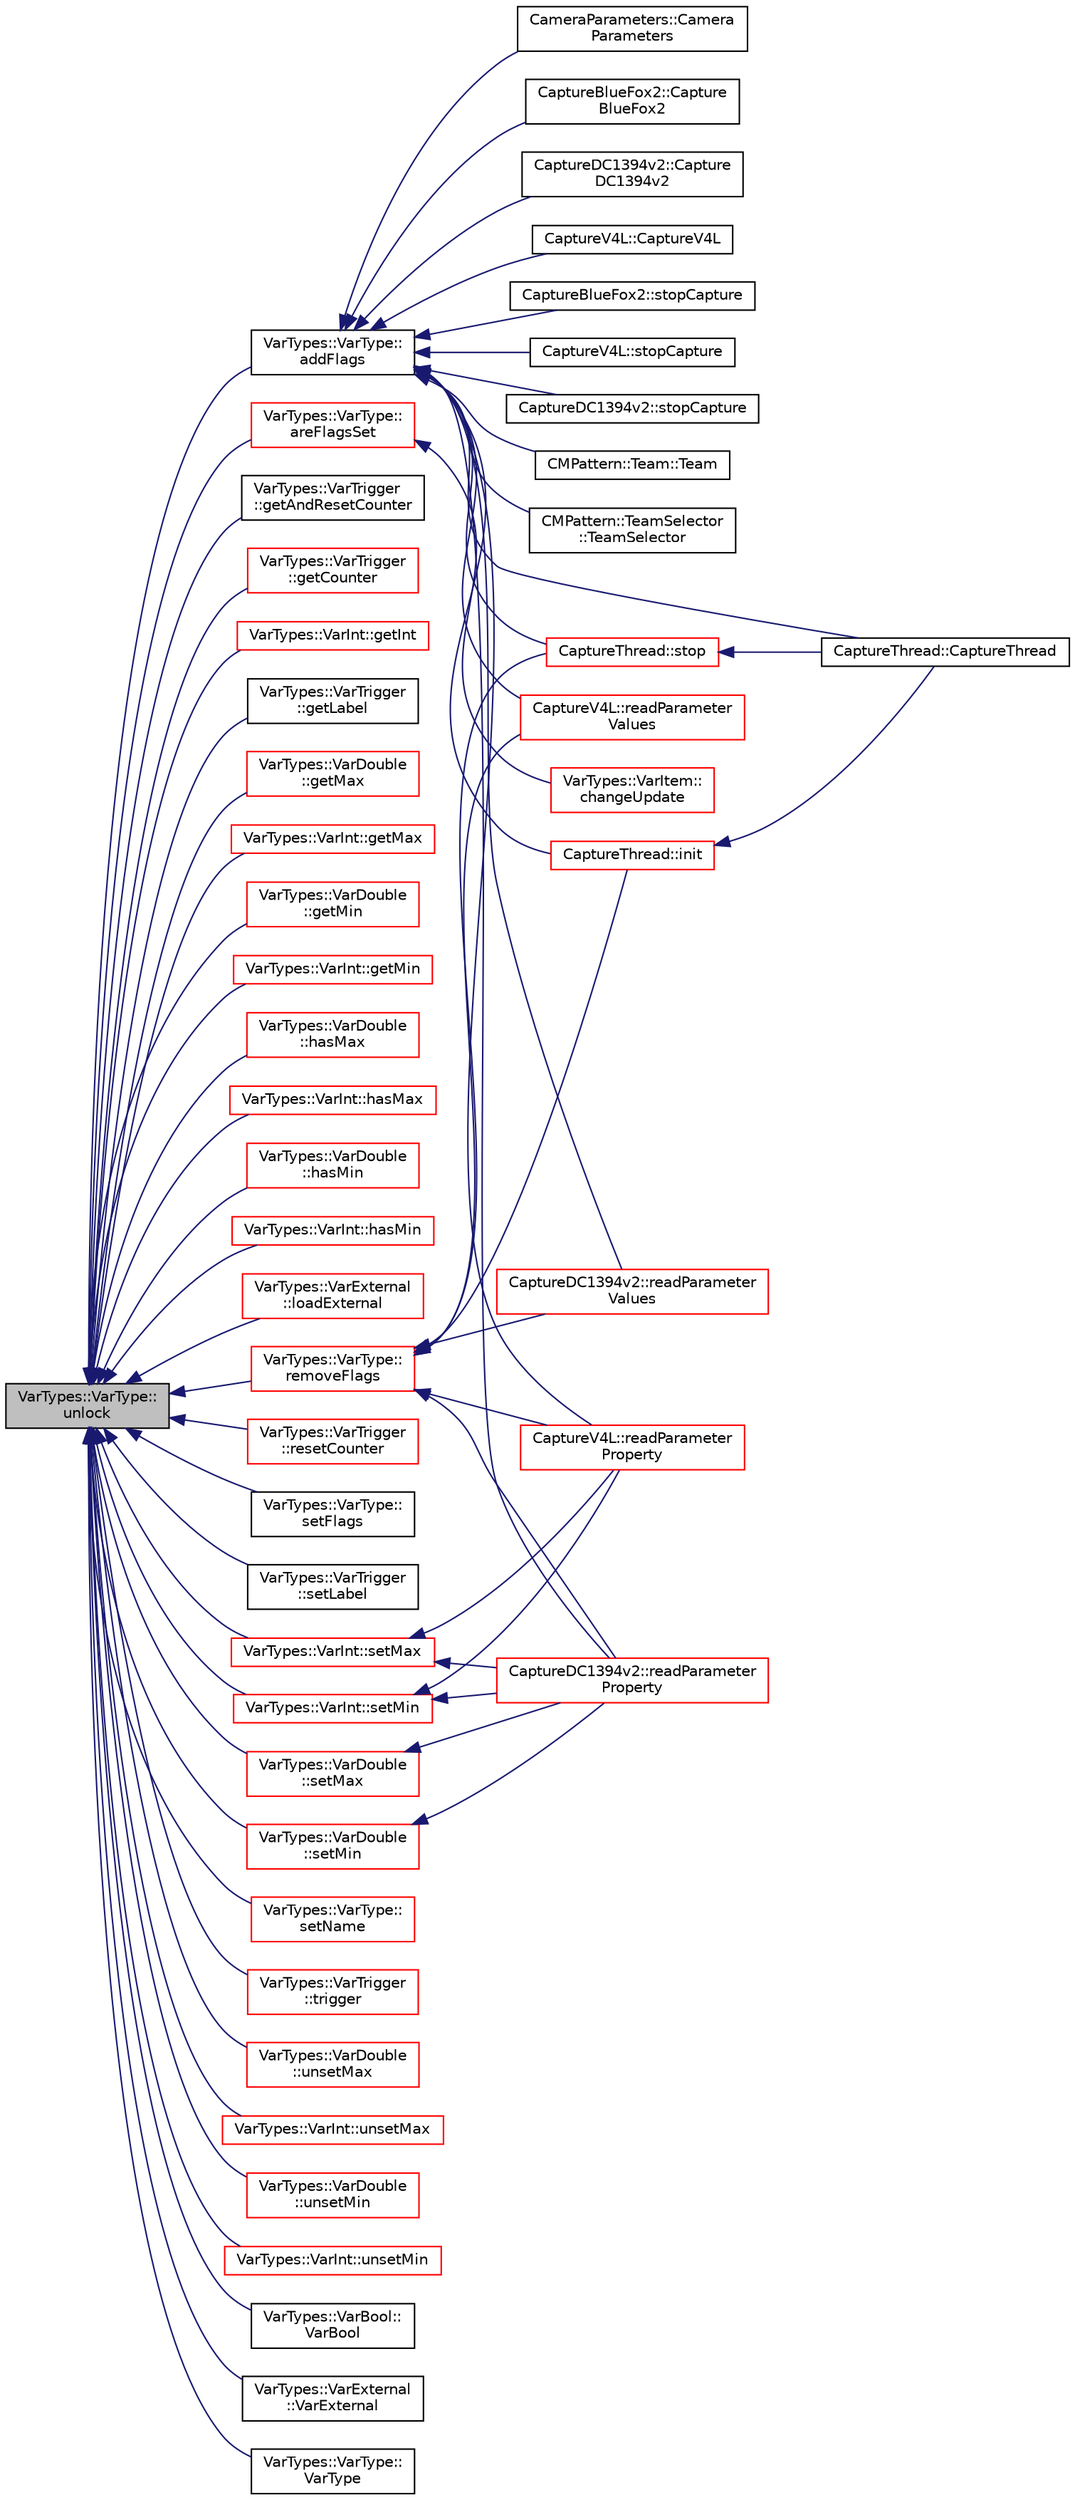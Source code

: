 digraph "VarTypes::VarType::unlock"
{
 // INTERACTIVE_SVG=YES
  edge [fontname="Helvetica",fontsize="10",labelfontname="Helvetica",labelfontsize="10"];
  node [fontname="Helvetica",fontsize="10",shape=record];
  rankdir="LR";
  Node1 [label="VarTypes::VarType::\lunlock",height=0.2,width=0.4,color="black", fillcolor="grey75", style="filled", fontcolor="black"];
  Node1 -> Node2 [dir="back",color="midnightblue",fontsize="10",style="solid",fontname="Helvetica"];
  Node2 [label="VarTypes::VarType::\laddFlags",height=0.2,width=0.4,color="black", fillcolor="white", style="filled",URL="$d4/d59/class_var_types_1_1_var_type.html#a3b8db091d10aba24d8e4b2165edd5b0a"];
  Node2 -> Node3 [dir="back",color="midnightblue",fontsize="10",style="solid",fontname="Helvetica"];
  Node3 [label="CameraParameters::Camera\lParameters",height=0.2,width=0.4,color="black", fillcolor="white", style="filled",URL="$d7/df2/class_camera_parameters.html#a388f22763233b5cc81995277501b6278"];
  Node2 -> Node4 [dir="back",color="midnightblue",fontsize="10",style="solid",fontname="Helvetica"];
  Node4 [label="CaptureBlueFox2::Capture\lBlueFox2",height=0.2,width=0.4,color="black", fillcolor="white", style="filled",URL="$d6/d65/class_capture_blue_fox2.html#af16c29461a9cae00ebf093e2bb9b0c36"];
  Node2 -> Node5 [dir="back",color="midnightblue",fontsize="10",style="solid",fontname="Helvetica"];
  Node5 [label="CaptureDC1394v2::Capture\lDC1394v2",height=0.2,width=0.4,color="black", fillcolor="white", style="filled",URL="$d9/db2/class_capture_d_c1394v2.html#afc4a4932dd688dcbf070324ed3df3f93"];
  Node2 -> Node6 [dir="back",color="midnightblue",fontsize="10",style="solid",fontname="Helvetica"];
  Node6 [label="CaptureThread::CaptureThread",height=0.2,width=0.4,color="black", fillcolor="white", style="filled",URL="$d6/de9/class_capture_thread.html#aad604ec4cc78ec3acfe803f268a5aa93"];
  Node2 -> Node7 [dir="back",color="midnightblue",fontsize="10",style="solid",fontname="Helvetica"];
  Node7 [label="CaptureV4L::CaptureV4L",height=0.2,width=0.4,color="black", fillcolor="white", style="filled",URL="$d8/d36/class_capture_v4_l.html#a60e140b264be90f6029fc874c57cb6b1"];
  Node2 -> Node8 [dir="back",color="midnightblue",fontsize="10",style="solid",fontname="Helvetica"];
  Node8 [label="CaptureThread::init",height=0.2,width=0.4,color="red", fillcolor="white", style="filled",URL="$d6/de9/class_capture_thread.html#aa87bb04eb141b2e38fb21970f9ead539"];
  Node8 -> Node6 [dir="back",color="midnightblue",fontsize="10",style="solid",fontname="Helvetica"];
  Node2 -> Node9 [dir="back",color="midnightblue",fontsize="10",style="solid",fontname="Helvetica"];
  Node9 [label="CaptureV4L::readParameter\lProperty",height=0.2,width=0.4,color="red", fillcolor="white", style="filled",URL="$d8/d36/class_capture_v4_l.html#a6e5bbb2219f75bb0e1efa54611a82a3d"];
  Node2 -> Node10 [dir="back",color="midnightblue",fontsize="10",style="solid",fontname="Helvetica"];
  Node10 [label="CaptureDC1394v2::readParameter\lProperty",height=0.2,width=0.4,color="red", fillcolor="white", style="filled",URL="$d9/db2/class_capture_d_c1394v2.html#afb7ded75362a0269c5d7f837671d84a3"];
  Node2 -> Node11 [dir="back",color="midnightblue",fontsize="10",style="solid",fontname="Helvetica"];
  Node11 [label="CaptureV4L::readParameter\lValues",height=0.2,width=0.4,color="red", fillcolor="white", style="filled",URL="$d8/d36/class_capture_v4_l.html#a446168ca5f7a66eb96d7da1b095e9875"];
  Node2 -> Node12 [dir="back",color="midnightblue",fontsize="10",style="solid",fontname="Helvetica"];
  Node12 [label="CaptureDC1394v2::readParameter\lValues",height=0.2,width=0.4,color="red", fillcolor="white", style="filled",URL="$d9/db2/class_capture_d_c1394v2.html#ad393401efc2065c27cd094d1e44e38e6"];
  Node2 -> Node13 [dir="back",color="midnightblue",fontsize="10",style="solid",fontname="Helvetica"];
  Node13 [label="CaptureThread::stop",height=0.2,width=0.4,color="red", fillcolor="white", style="filled",URL="$d6/de9/class_capture_thread.html#a8d052a26cff8e6aea0c37573c0d0cd5d"];
  Node13 -> Node6 [dir="back",color="midnightblue",fontsize="10",style="solid",fontname="Helvetica"];
  Node2 -> Node14 [dir="back",color="midnightblue",fontsize="10",style="solid",fontname="Helvetica"];
  Node14 [label="CaptureBlueFox2::stopCapture",height=0.2,width=0.4,color="black", fillcolor="white", style="filled",URL="$d6/d65/class_capture_blue_fox2.html#ae175b101564a7b4a26e504c2e4fd447d",tooltip="Stop Capture. "];
  Node2 -> Node15 [dir="back",color="midnightblue",fontsize="10",style="solid",fontname="Helvetica"];
  Node15 [label="CaptureV4L::stopCapture",height=0.2,width=0.4,color="black", fillcolor="white", style="filled",URL="$d8/d36/class_capture_v4_l.html#a313d666c787b2b307416d9221cfda1c4",tooltip="Stop Capture. "];
  Node2 -> Node16 [dir="back",color="midnightblue",fontsize="10",style="solid",fontname="Helvetica"];
  Node16 [label="CaptureDC1394v2::stopCapture",height=0.2,width=0.4,color="black", fillcolor="white", style="filled",URL="$d9/db2/class_capture_d_c1394v2.html#a134af9830a3320a239b0c8f14b2adc07",tooltip="Stop Capture. "];
  Node2 -> Node17 [dir="back",color="midnightblue",fontsize="10",style="solid",fontname="Helvetica"];
  Node17 [label="CMPattern::Team::Team",height=0.2,width=0.4,color="black", fillcolor="white", style="filled",URL="$dd/d8f/class_c_m_pattern_1_1_team.html#a1088734005ae643a8b048cf438b6377f"];
  Node2 -> Node18 [dir="back",color="midnightblue",fontsize="10",style="solid",fontname="Helvetica"];
  Node18 [label="CMPattern::TeamSelector\l::TeamSelector",height=0.2,width=0.4,color="black", fillcolor="white", style="filled",URL="$da/d75/class_c_m_pattern_1_1_team_selector.html#a960cf440918d7bc5f60268ca8fc2c316"];
  Node1 -> Node19 [dir="back",color="midnightblue",fontsize="10",style="solid",fontname="Helvetica"];
  Node19 [label="VarTypes::VarType::\lareFlagsSet",height=0.2,width=0.4,color="red", fillcolor="white", style="filled",URL="$d4/d59/class_var_types_1_1_var_type.html#a3dfdff2c70a8fbe73db4fbdd756059b3"];
  Node19 -> Node20 [dir="back",color="midnightblue",fontsize="10",style="solid",fontname="Helvetica"];
  Node20 [label="VarTypes::VarItem::\lchangeUpdate",height=0.2,width=0.4,color="red", fillcolor="white", style="filled",URL="$d3/d53/class_var_types_1_1_var_item.html#a8163a34045b5f0918823018880cdc7bc"];
  Node1 -> Node21 [dir="back",color="midnightblue",fontsize="10",style="solid",fontname="Helvetica"];
  Node21 [label="VarTypes::VarTrigger\l::getAndResetCounter",height=0.2,width=0.4,color="black", fillcolor="white", style="filled",URL="$d8/d89/class_var_types_1_1_var_trigger.html#af222ed21eea71d13738745830ed2d764",tooltip="get and reset the internal counter "];
  Node1 -> Node22 [dir="back",color="midnightblue",fontsize="10",style="solid",fontname="Helvetica"];
  Node22 [label="VarTypes::VarTrigger\l::getCounter",height=0.2,width=0.4,color="red", fillcolor="white", style="filled",URL="$d8/d89/class_var_types_1_1_var_trigger.html#a057aab315dcdc7602467637a9e4599ad",tooltip="get the internal counter "];
  Node1 -> Node23 [dir="back",color="midnightblue",fontsize="10",style="solid",fontname="Helvetica"];
  Node23 [label="VarTypes::VarInt::getInt",height=0.2,width=0.4,color="red", fillcolor="white", style="filled",URL="$d0/d6c/class_var_types_1_1_var_int.html#a28e54804076ef060827761e22e15ab1f"];
  Node1 -> Node24 [dir="back",color="midnightblue",fontsize="10",style="solid",fontname="Helvetica"];
  Node24 [label="VarTypes::VarTrigger\l::getLabel",height=0.2,width=0.4,color="black", fillcolor="white", style="filled",URL="$d8/d89/class_var_types_1_1_var_trigger.html#a3acf91bb652cfadb7ba20b73e5834e99",tooltip="get the label of the button "];
  Node1 -> Node25 [dir="back",color="midnightblue",fontsize="10",style="solid",fontname="Helvetica"];
  Node25 [label="VarTypes::VarDouble\l::getMax",height=0.2,width=0.4,color="red", fillcolor="white", style="filled",URL="$d6/de9/class_var_types_1_1_var_double.html#a0cf97291597f44d3f33fd558a7478963"];
  Node1 -> Node26 [dir="back",color="midnightblue",fontsize="10",style="solid",fontname="Helvetica"];
  Node26 [label="VarTypes::VarInt::getMax",height=0.2,width=0.4,color="red", fillcolor="white", style="filled",URL="$d0/d6c/class_var_types_1_1_var_int.html#ae5fba5b0ebd70c72003e63837a76e212"];
  Node1 -> Node27 [dir="back",color="midnightblue",fontsize="10",style="solid",fontname="Helvetica"];
  Node27 [label="VarTypes::VarDouble\l::getMin",height=0.2,width=0.4,color="red", fillcolor="white", style="filled",URL="$d6/de9/class_var_types_1_1_var_double.html#a9a336c995e8d200a921fefc18e145a54"];
  Node1 -> Node28 [dir="back",color="midnightblue",fontsize="10",style="solid",fontname="Helvetica"];
  Node28 [label="VarTypes::VarInt::getMin",height=0.2,width=0.4,color="red", fillcolor="white", style="filled",URL="$d0/d6c/class_var_types_1_1_var_int.html#ad8819c6fc1bb76d563dcdaea1d12bdaa"];
  Node1 -> Node29 [dir="back",color="midnightblue",fontsize="10",style="solid",fontname="Helvetica"];
  Node29 [label="VarTypes::VarDouble\l::hasMax",height=0.2,width=0.4,color="red", fillcolor="white", style="filled",URL="$d6/de9/class_var_types_1_1_var_double.html#ae4148298b74f9a499df580c1e4e27cfb"];
  Node1 -> Node30 [dir="back",color="midnightblue",fontsize="10",style="solid",fontname="Helvetica"];
  Node30 [label="VarTypes::VarInt::hasMax",height=0.2,width=0.4,color="red", fillcolor="white", style="filled",URL="$d0/d6c/class_var_types_1_1_var_int.html#ad417671d1b5ca85c313e9fc47c01f6b4"];
  Node1 -> Node31 [dir="back",color="midnightblue",fontsize="10",style="solid",fontname="Helvetica"];
  Node31 [label="VarTypes::VarDouble\l::hasMin",height=0.2,width=0.4,color="red", fillcolor="white", style="filled",URL="$d6/de9/class_var_types_1_1_var_double.html#a041a8b756c4096a62abdb1f88c5a5163"];
  Node1 -> Node32 [dir="back",color="midnightblue",fontsize="10",style="solid",fontname="Helvetica"];
  Node32 [label="VarTypes::VarInt::hasMin",height=0.2,width=0.4,color="red", fillcolor="white", style="filled",URL="$d0/d6c/class_var_types_1_1_var_int.html#a0b7c214d2af5936730801e17d03797d6"];
  Node1 -> Node33 [dir="back",color="midnightblue",fontsize="10",style="solid",fontname="Helvetica"];
  Node33 [label="VarTypes::VarExternal\l::loadExternal",height=0.2,width=0.4,color="red", fillcolor="white", style="filled",URL="$d3/de2/class_var_types_1_1_var_external.html#a8cdbf72cd88b965326168362d9d2dc5e"];
  Node1 -> Node34 [dir="back",color="midnightblue",fontsize="10",style="solid",fontname="Helvetica"];
  Node34 [label="VarTypes::VarType::\lremoveFlags",height=0.2,width=0.4,color="red", fillcolor="white", style="filled",URL="$d4/d59/class_var_types_1_1_var_type.html#aa60e7a1bc81880fda0fc6dc231325f66"];
  Node34 -> Node8 [dir="back",color="midnightblue",fontsize="10",style="solid",fontname="Helvetica"];
  Node34 -> Node9 [dir="back",color="midnightblue",fontsize="10",style="solid",fontname="Helvetica"];
  Node34 -> Node10 [dir="back",color="midnightblue",fontsize="10",style="solid",fontname="Helvetica"];
  Node34 -> Node11 [dir="back",color="midnightblue",fontsize="10",style="solid",fontname="Helvetica"];
  Node34 -> Node12 [dir="back",color="midnightblue",fontsize="10",style="solid",fontname="Helvetica"];
  Node34 -> Node13 [dir="back",color="midnightblue",fontsize="10",style="solid",fontname="Helvetica"];
  Node1 -> Node35 [dir="back",color="midnightblue",fontsize="10",style="solid",fontname="Helvetica"];
  Node35 [label="VarTypes::VarTrigger\l::resetCounter",height=0.2,width=0.4,color="red", fillcolor="white", style="filled",URL="$d8/d89/class_var_types_1_1_var_trigger.html#a5137848b38fe27a981510a1f8d98c16e",tooltip="reset the internal counter back to zero. "];
  Node1 -> Node36 [dir="back",color="midnightblue",fontsize="10",style="solid",fontname="Helvetica"];
  Node36 [label="VarTypes::VarType::\lsetFlags",height=0.2,width=0.4,color="black", fillcolor="white", style="filled",URL="$d4/d59/class_var_types_1_1_var_type.html#a9b61624c4899d30aed51e445fa792341"];
  Node1 -> Node37 [dir="back",color="midnightblue",fontsize="10",style="solid",fontname="Helvetica"];
  Node37 [label="VarTypes::VarTrigger\l::setLabel",height=0.2,width=0.4,color="black", fillcolor="white", style="filled",URL="$d8/d89/class_var_types_1_1_var_trigger.html#a4cc8c536fd57483ef28833cc00ed376f",tooltip="set the label of the button "];
  Node1 -> Node38 [dir="back",color="midnightblue",fontsize="10",style="solid",fontname="Helvetica"];
  Node38 [label="VarTypes::VarDouble\l::setMax",height=0.2,width=0.4,color="red", fillcolor="white", style="filled",URL="$d6/de9/class_var_types_1_1_var_double.html#abb7bd14c4f793d5dcf50d5578e9180da"];
  Node38 -> Node10 [dir="back",color="midnightblue",fontsize="10",style="solid",fontname="Helvetica"];
  Node1 -> Node39 [dir="back",color="midnightblue",fontsize="10",style="solid",fontname="Helvetica"];
  Node39 [label="VarTypes::VarInt::setMax",height=0.2,width=0.4,color="red", fillcolor="white", style="filled",URL="$d0/d6c/class_var_types_1_1_var_int.html#a2e803d4d3f63831bbd1ab9f11f2908df"];
  Node39 -> Node9 [dir="back",color="midnightblue",fontsize="10",style="solid",fontname="Helvetica"];
  Node39 -> Node10 [dir="back",color="midnightblue",fontsize="10",style="solid",fontname="Helvetica"];
  Node1 -> Node40 [dir="back",color="midnightblue",fontsize="10",style="solid",fontname="Helvetica"];
  Node40 [label="VarTypes::VarDouble\l::setMin",height=0.2,width=0.4,color="red", fillcolor="white", style="filled",URL="$d6/de9/class_var_types_1_1_var_double.html#ac462b905a3cc9c03d51a1e58906c88b7"];
  Node40 -> Node10 [dir="back",color="midnightblue",fontsize="10",style="solid",fontname="Helvetica"];
  Node1 -> Node41 [dir="back",color="midnightblue",fontsize="10",style="solid",fontname="Helvetica"];
  Node41 [label="VarTypes::VarInt::setMin",height=0.2,width=0.4,color="red", fillcolor="white", style="filled",URL="$d0/d6c/class_var_types_1_1_var_int.html#af7742d4a06df37ff9bf2d7d615a8fad5"];
  Node41 -> Node9 [dir="back",color="midnightblue",fontsize="10",style="solid",fontname="Helvetica"];
  Node41 -> Node10 [dir="back",color="midnightblue",fontsize="10",style="solid",fontname="Helvetica"];
  Node1 -> Node42 [dir="back",color="midnightblue",fontsize="10",style="solid",fontname="Helvetica"];
  Node42 [label="VarTypes::VarType::\lsetName",height=0.2,width=0.4,color="red", fillcolor="white", style="filled",URL="$d4/d59/class_var_types_1_1_var_type.html#a323df27bbbe7d4dfa771d4af772c3b48",tooltip="Set the string label of this node. "];
  Node1 -> Node43 [dir="back",color="midnightblue",fontsize="10",style="solid",fontname="Helvetica"];
  Node43 [label="VarTypes::VarTrigger\l::trigger",height=0.2,width=0.4,color="red", fillcolor="white", style="filled",URL="$d8/d89/class_var_types_1_1_var_trigger.html#a461934071c7aca79028441a3b7ccde96"];
  Node1 -> Node44 [dir="back",color="midnightblue",fontsize="10",style="solid",fontname="Helvetica"];
  Node44 [label="VarTypes::VarDouble\l::unsetMax",height=0.2,width=0.4,color="red", fillcolor="white", style="filled",URL="$d6/de9/class_var_types_1_1_var_double.html#a1d9a80e2a3c21df679def81c6b523705"];
  Node1 -> Node45 [dir="back",color="midnightblue",fontsize="10",style="solid",fontname="Helvetica"];
  Node45 [label="VarTypes::VarInt::unsetMax",height=0.2,width=0.4,color="red", fillcolor="white", style="filled",URL="$d0/d6c/class_var_types_1_1_var_int.html#adc5c5a6d0951d4af22176676c40c4366"];
  Node1 -> Node46 [dir="back",color="midnightblue",fontsize="10",style="solid",fontname="Helvetica"];
  Node46 [label="VarTypes::VarDouble\l::unsetMin",height=0.2,width=0.4,color="red", fillcolor="white", style="filled",URL="$d6/de9/class_var_types_1_1_var_double.html#a69e1fc790a405067b3e7a91fa3a3ac34"];
  Node1 -> Node47 [dir="back",color="midnightblue",fontsize="10",style="solid",fontname="Helvetica"];
  Node47 [label="VarTypes::VarInt::unsetMin",height=0.2,width=0.4,color="red", fillcolor="white", style="filled",URL="$d0/d6c/class_var_types_1_1_var_int.html#a83f8916787f6fb81817ff526e6a70776"];
  Node1 -> Node48 [dir="back",color="midnightblue",fontsize="10",style="solid",fontname="Helvetica"];
  Node48 [label="VarTypes::VarBool::\lVarBool",height=0.2,width=0.4,color="black", fillcolor="white", style="filled",URL="$dc/da5/class_var_types_1_1_var_bool.html#a655c8bb75516942ab5dae5ad9b92e0d8"];
  Node1 -> Node49 [dir="back",color="midnightblue",fontsize="10",style="solid",fontname="Helvetica"];
  Node49 [label="VarTypes::VarExternal\l::VarExternal",height=0.2,width=0.4,color="black", fillcolor="white", style="filled",URL="$d3/de2/class_var_types_1_1_var_external.html#a28ed23d1b72fdbb7cf22a15c566cb1ee",tooltip="Construct a VarExternal list from an existing VarList. "];
  Node1 -> Node50 [dir="back",color="midnightblue",fontsize="10",style="solid",fontname="Helvetica"];
  Node50 [label="VarTypes::VarType::\lVarType",height=0.2,width=0.4,color="black", fillcolor="white", style="filled",URL="$d4/d59/class_var_types_1_1_var_type.html#affce2233ef6a99e6e8b812bf58a3cb1a"];
}
